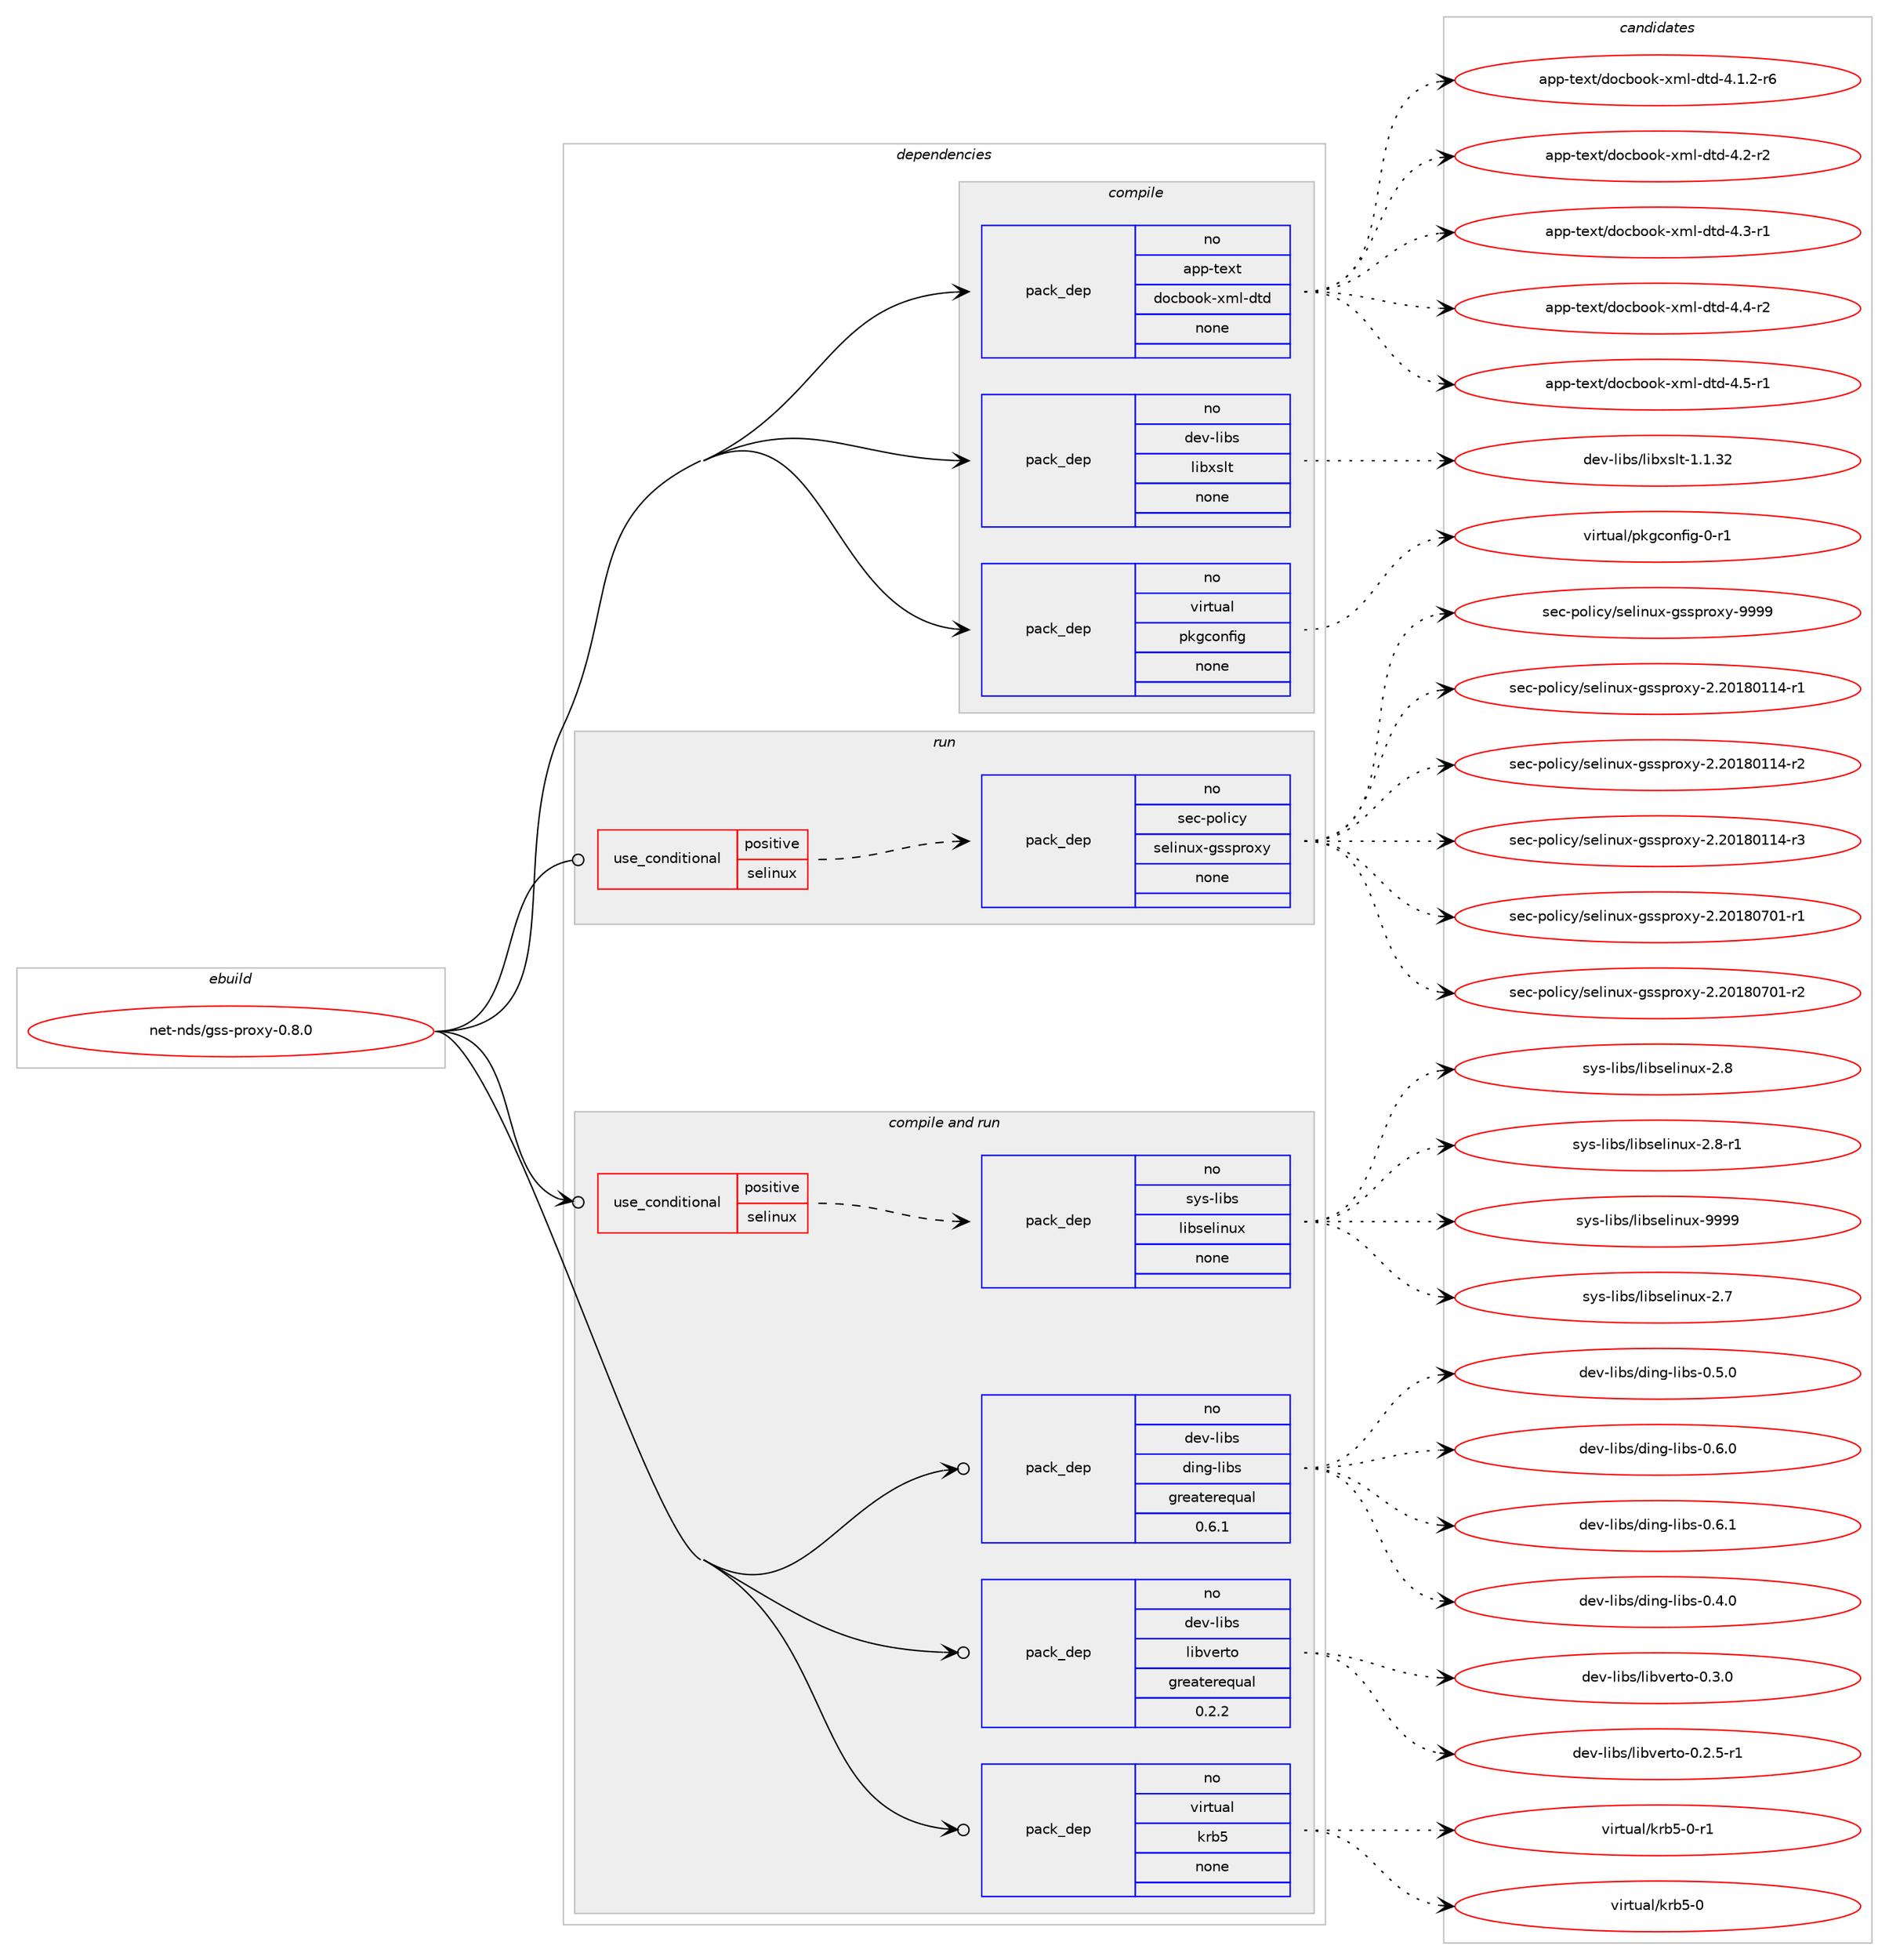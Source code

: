 digraph prolog {

# *************
# Graph options
# *************

newrank=true;
concentrate=true;
compound=true;
graph [rankdir=LR,fontname=Helvetica,fontsize=10,ranksep=1.5];#, ranksep=2.5, nodesep=0.2];
edge  [arrowhead=vee];
node  [fontname=Helvetica,fontsize=10];

# **********
# The ebuild
# **********

subgraph cluster_leftcol {
color=gray;
rank=same;
label=<<i>ebuild</i>>;
id [label="net-nds/gss-proxy-0.8.0", color=red, width=4, href="../net-nds/gss-proxy-0.8.0.svg"];
}

# ****************
# The dependencies
# ****************

subgraph cluster_midcol {
color=gray;
label=<<i>dependencies</i>>;
subgraph cluster_compile {
fillcolor="#eeeeee";
style=filled;
label=<<i>compile</i>>;
subgraph pack3406 {
dependency4265 [label=<<TABLE BORDER="0" CELLBORDER="1" CELLSPACING="0" CELLPADDING="4" WIDTH="220"><TR><TD ROWSPAN="6" CELLPADDING="30">pack_dep</TD></TR><TR><TD WIDTH="110">no</TD></TR><TR><TD>app-text</TD></TR><TR><TD>docbook-xml-dtd</TD></TR><TR><TD>none</TD></TR><TR><TD></TD></TR></TABLE>>, shape=none, color=blue];
}
id:e -> dependency4265:w [weight=20,style="solid",arrowhead="vee"];
subgraph pack3407 {
dependency4266 [label=<<TABLE BORDER="0" CELLBORDER="1" CELLSPACING="0" CELLPADDING="4" WIDTH="220"><TR><TD ROWSPAN="6" CELLPADDING="30">pack_dep</TD></TR><TR><TD WIDTH="110">no</TD></TR><TR><TD>dev-libs</TD></TR><TR><TD>libxslt</TD></TR><TR><TD>none</TD></TR><TR><TD></TD></TR></TABLE>>, shape=none, color=blue];
}
id:e -> dependency4266:w [weight=20,style="solid",arrowhead="vee"];
subgraph pack3408 {
dependency4267 [label=<<TABLE BORDER="0" CELLBORDER="1" CELLSPACING="0" CELLPADDING="4" WIDTH="220"><TR><TD ROWSPAN="6" CELLPADDING="30">pack_dep</TD></TR><TR><TD WIDTH="110">no</TD></TR><TR><TD>virtual</TD></TR><TR><TD>pkgconfig</TD></TR><TR><TD>none</TD></TR><TR><TD></TD></TR></TABLE>>, shape=none, color=blue];
}
id:e -> dependency4267:w [weight=20,style="solid",arrowhead="vee"];
}
subgraph cluster_compileandrun {
fillcolor="#eeeeee";
style=filled;
label=<<i>compile and run</i>>;
subgraph cond743 {
dependency4268 [label=<<TABLE BORDER="0" CELLBORDER="1" CELLSPACING="0" CELLPADDING="4"><TR><TD ROWSPAN="3" CELLPADDING="10">use_conditional</TD></TR><TR><TD>positive</TD></TR><TR><TD>selinux</TD></TR></TABLE>>, shape=none, color=red];
subgraph pack3409 {
dependency4269 [label=<<TABLE BORDER="0" CELLBORDER="1" CELLSPACING="0" CELLPADDING="4" WIDTH="220"><TR><TD ROWSPAN="6" CELLPADDING="30">pack_dep</TD></TR><TR><TD WIDTH="110">no</TD></TR><TR><TD>sys-libs</TD></TR><TR><TD>libselinux</TD></TR><TR><TD>none</TD></TR><TR><TD></TD></TR></TABLE>>, shape=none, color=blue];
}
dependency4268:e -> dependency4269:w [weight=20,style="dashed",arrowhead="vee"];
}
id:e -> dependency4268:w [weight=20,style="solid",arrowhead="odotvee"];
subgraph pack3410 {
dependency4270 [label=<<TABLE BORDER="0" CELLBORDER="1" CELLSPACING="0" CELLPADDING="4" WIDTH="220"><TR><TD ROWSPAN="6" CELLPADDING="30">pack_dep</TD></TR><TR><TD WIDTH="110">no</TD></TR><TR><TD>dev-libs</TD></TR><TR><TD>ding-libs</TD></TR><TR><TD>greaterequal</TD></TR><TR><TD>0.6.1</TD></TR></TABLE>>, shape=none, color=blue];
}
id:e -> dependency4270:w [weight=20,style="solid",arrowhead="odotvee"];
subgraph pack3411 {
dependency4271 [label=<<TABLE BORDER="0" CELLBORDER="1" CELLSPACING="0" CELLPADDING="4" WIDTH="220"><TR><TD ROWSPAN="6" CELLPADDING="30">pack_dep</TD></TR><TR><TD WIDTH="110">no</TD></TR><TR><TD>dev-libs</TD></TR><TR><TD>libverto</TD></TR><TR><TD>greaterequal</TD></TR><TR><TD>0.2.2</TD></TR></TABLE>>, shape=none, color=blue];
}
id:e -> dependency4271:w [weight=20,style="solid",arrowhead="odotvee"];
subgraph pack3412 {
dependency4272 [label=<<TABLE BORDER="0" CELLBORDER="1" CELLSPACING="0" CELLPADDING="4" WIDTH="220"><TR><TD ROWSPAN="6" CELLPADDING="30">pack_dep</TD></TR><TR><TD WIDTH="110">no</TD></TR><TR><TD>virtual</TD></TR><TR><TD>krb5</TD></TR><TR><TD>none</TD></TR><TR><TD></TD></TR></TABLE>>, shape=none, color=blue];
}
id:e -> dependency4272:w [weight=20,style="solid",arrowhead="odotvee"];
}
subgraph cluster_run {
fillcolor="#eeeeee";
style=filled;
label=<<i>run</i>>;
subgraph cond744 {
dependency4273 [label=<<TABLE BORDER="0" CELLBORDER="1" CELLSPACING="0" CELLPADDING="4"><TR><TD ROWSPAN="3" CELLPADDING="10">use_conditional</TD></TR><TR><TD>positive</TD></TR><TR><TD>selinux</TD></TR></TABLE>>, shape=none, color=red];
subgraph pack3413 {
dependency4274 [label=<<TABLE BORDER="0" CELLBORDER="1" CELLSPACING="0" CELLPADDING="4" WIDTH="220"><TR><TD ROWSPAN="6" CELLPADDING="30">pack_dep</TD></TR><TR><TD WIDTH="110">no</TD></TR><TR><TD>sec-policy</TD></TR><TR><TD>selinux-gssproxy</TD></TR><TR><TD>none</TD></TR><TR><TD></TD></TR></TABLE>>, shape=none, color=blue];
}
dependency4273:e -> dependency4274:w [weight=20,style="dashed",arrowhead="vee"];
}
id:e -> dependency4273:w [weight=20,style="solid",arrowhead="odot"];
}
}

# **************
# The candidates
# **************

subgraph cluster_choices {
rank=same;
color=gray;
label=<<i>candidates</i>>;

subgraph choice3406 {
color=black;
nodesep=1;
choice971121124511610112011647100111999811111110745120109108451001161004552464946504511454 [label="app-text/docbook-xml-dtd-4.1.2-r6", color=red, width=4,href="../app-text/docbook-xml-dtd-4.1.2-r6.svg"];
choice97112112451161011201164710011199981111111074512010910845100116100455246504511450 [label="app-text/docbook-xml-dtd-4.2-r2", color=red, width=4,href="../app-text/docbook-xml-dtd-4.2-r2.svg"];
choice97112112451161011201164710011199981111111074512010910845100116100455246514511449 [label="app-text/docbook-xml-dtd-4.3-r1", color=red, width=4,href="../app-text/docbook-xml-dtd-4.3-r1.svg"];
choice97112112451161011201164710011199981111111074512010910845100116100455246524511450 [label="app-text/docbook-xml-dtd-4.4-r2", color=red, width=4,href="../app-text/docbook-xml-dtd-4.4-r2.svg"];
choice97112112451161011201164710011199981111111074512010910845100116100455246534511449 [label="app-text/docbook-xml-dtd-4.5-r1", color=red, width=4,href="../app-text/docbook-xml-dtd-4.5-r1.svg"];
dependency4265:e -> choice971121124511610112011647100111999811111110745120109108451001161004552464946504511454:w [style=dotted,weight="100"];
dependency4265:e -> choice97112112451161011201164710011199981111111074512010910845100116100455246504511450:w [style=dotted,weight="100"];
dependency4265:e -> choice97112112451161011201164710011199981111111074512010910845100116100455246514511449:w [style=dotted,weight="100"];
dependency4265:e -> choice97112112451161011201164710011199981111111074512010910845100116100455246524511450:w [style=dotted,weight="100"];
dependency4265:e -> choice97112112451161011201164710011199981111111074512010910845100116100455246534511449:w [style=dotted,weight="100"];
}
subgraph choice3407 {
color=black;
nodesep=1;
choice1001011184510810598115471081059812011510811645494649465150 [label="dev-libs/libxslt-1.1.32", color=red, width=4,href="../dev-libs/libxslt-1.1.32.svg"];
dependency4266:e -> choice1001011184510810598115471081059812011510811645494649465150:w [style=dotted,weight="100"];
}
subgraph choice3408 {
color=black;
nodesep=1;
choice11810511411611797108471121071039911111010210510345484511449 [label="virtual/pkgconfig-0-r1", color=red, width=4,href="../virtual/pkgconfig-0-r1.svg"];
dependency4267:e -> choice11810511411611797108471121071039911111010210510345484511449:w [style=dotted,weight="100"];
}
subgraph choice3409 {
color=black;
nodesep=1;
choice1151211154510810598115471081059811510110810511011712045504655 [label="sys-libs/libselinux-2.7", color=red, width=4,href="../sys-libs/libselinux-2.7.svg"];
choice1151211154510810598115471081059811510110810511011712045504656 [label="sys-libs/libselinux-2.8", color=red, width=4,href="../sys-libs/libselinux-2.8.svg"];
choice11512111545108105981154710810598115101108105110117120455046564511449 [label="sys-libs/libselinux-2.8-r1", color=red, width=4,href="../sys-libs/libselinux-2.8-r1.svg"];
choice115121115451081059811547108105981151011081051101171204557575757 [label="sys-libs/libselinux-9999", color=red, width=4,href="../sys-libs/libselinux-9999.svg"];
dependency4269:e -> choice1151211154510810598115471081059811510110810511011712045504655:w [style=dotted,weight="100"];
dependency4269:e -> choice1151211154510810598115471081059811510110810511011712045504656:w [style=dotted,weight="100"];
dependency4269:e -> choice11512111545108105981154710810598115101108105110117120455046564511449:w [style=dotted,weight="100"];
dependency4269:e -> choice115121115451081059811547108105981151011081051101171204557575757:w [style=dotted,weight="100"];
}
subgraph choice3410 {
color=black;
nodesep=1;
choice1001011184510810598115471001051101034510810598115454846524648 [label="dev-libs/ding-libs-0.4.0", color=red, width=4,href="../dev-libs/ding-libs-0.4.0.svg"];
choice1001011184510810598115471001051101034510810598115454846534648 [label="dev-libs/ding-libs-0.5.0", color=red, width=4,href="../dev-libs/ding-libs-0.5.0.svg"];
choice1001011184510810598115471001051101034510810598115454846544648 [label="dev-libs/ding-libs-0.6.0", color=red, width=4,href="../dev-libs/ding-libs-0.6.0.svg"];
choice1001011184510810598115471001051101034510810598115454846544649 [label="dev-libs/ding-libs-0.6.1", color=red, width=4,href="../dev-libs/ding-libs-0.6.1.svg"];
dependency4270:e -> choice1001011184510810598115471001051101034510810598115454846524648:w [style=dotted,weight="100"];
dependency4270:e -> choice1001011184510810598115471001051101034510810598115454846534648:w [style=dotted,weight="100"];
dependency4270:e -> choice1001011184510810598115471001051101034510810598115454846544648:w [style=dotted,weight="100"];
dependency4270:e -> choice1001011184510810598115471001051101034510810598115454846544649:w [style=dotted,weight="100"];
}
subgraph choice3411 {
color=black;
nodesep=1;
choice100101118451081059811547108105981181011141161114548465046534511449 [label="dev-libs/libverto-0.2.5-r1", color=red, width=4,href="../dev-libs/libverto-0.2.5-r1.svg"];
choice10010111845108105981154710810598118101114116111454846514648 [label="dev-libs/libverto-0.3.0", color=red, width=4,href="../dev-libs/libverto-0.3.0.svg"];
dependency4271:e -> choice100101118451081059811547108105981181011141161114548465046534511449:w [style=dotted,weight="100"];
dependency4271:e -> choice10010111845108105981154710810598118101114116111454846514648:w [style=dotted,weight="100"];
}
subgraph choice3412 {
color=black;
nodesep=1;
choice118105114116117971084710711498534548 [label="virtual/krb5-0", color=red, width=4,href="../virtual/krb5-0.svg"];
choice1181051141161179710847107114985345484511449 [label="virtual/krb5-0-r1", color=red, width=4,href="../virtual/krb5-0-r1.svg"];
dependency4272:e -> choice118105114116117971084710711498534548:w [style=dotted,weight="100"];
dependency4272:e -> choice1181051141161179710847107114985345484511449:w [style=dotted,weight="100"];
}
subgraph choice3413 {
color=black;
nodesep=1;
choice115101994511211110810599121471151011081051101171204510311511511211411112012145504650484956484949524511449 [label="sec-policy/selinux-gssproxy-2.20180114-r1", color=red, width=4,href="../sec-policy/selinux-gssproxy-2.20180114-r1.svg"];
choice115101994511211110810599121471151011081051101171204510311511511211411112012145504650484956484949524511450 [label="sec-policy/selinux-gssproxy-2.20180114-r2", color=red, width=4,href="../sec-policy/selinux-gssproxy-2.20180114-r2.svg"];
choice115101994511211110810599121471151011081051101171204510311511511211411112012145504650484956484949524511451 [label="sec-policy/selinux-gssproxy-2.20180114-r3", color=red, width=4,href="../sec-policy/selinux-gssproxy-2.20180114-r3.svg"];
choice115101994511211110810599121471151011081051101171204510311511511211411112012145504650484956485548494511449 [label="sec-policy/selinux-gssproxy-2.20180701-r1", color=red, width=4,href="../sec-policy/selinux-gssproxy-2.20180701-r1.svg"];
choice115101994511211110810599121471151011081051101171204510311511511211411112012145504650484956485548494511450 [label="sec-policy/selinux-gssproxy-2.20180701-r2", color=red, width=4,href="../sec-policy/selinux-gssproxy-2.20180701-r2.svg"];
choice11510199451121111081059912147115101108105110117120451031151151121141111201214557575757 [label="sec-policy/selinux-gssproxy-9999", color=red, width=4,href="../sec-policy/selinux-gssproxy-9999.svg"];
dependency4274:e -> choice115101994511211110810599121471151011081051101171204510311511511211411112012145504650484956484949524511449:w [style=dotted,weight="100"];
dependency4274:e -> choice115101994511211110810599121471151011081051101171204510311511511211411112012145504650484956484949524511450:w [style=dotted,weight="100"];
dependency4274:e -> choice115101994511211110810599121471151011081051101171204510311511511211411112012145504650484956484949524511451:w [style=dotted,weight="100"];
dependency4274:e -> choice115101994511211110810599121471151011081051101171204510311511511211411112012145504650484956485548494511449:w [style=dotted,weight="100"];
dependency4274:e -> choice115101994511211110810599121471151011081051101171204510311511511211411112012145504650484956485548494511450:w [style=dotted,weight="100"];
dependency4274:e -> choice11510199451121111081059912147115101108105110117120451031151151121141111201214557575757:w [style=dotted,weight="100"];
}
}

}
